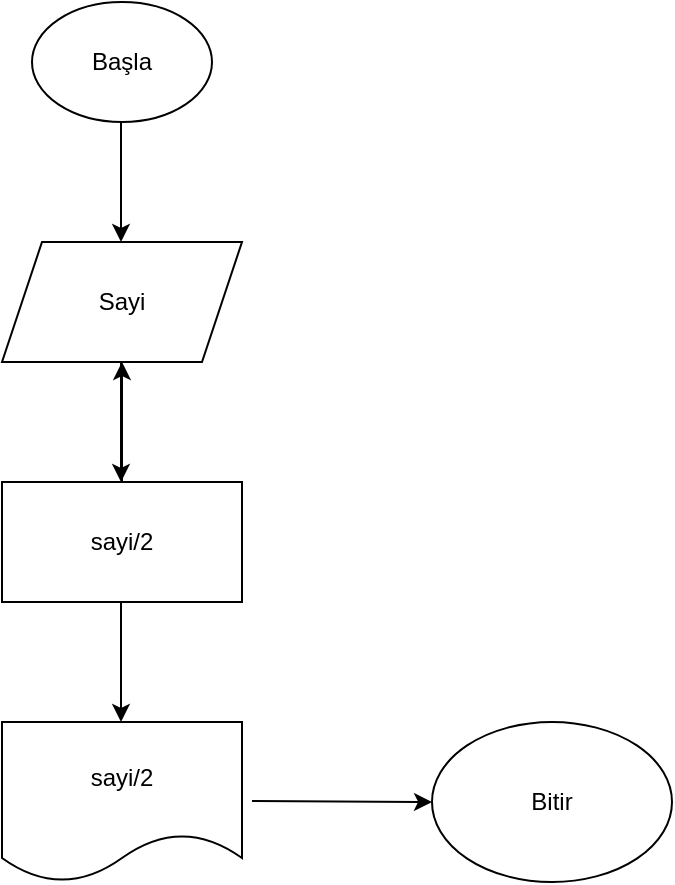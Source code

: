 <mxfile version="24.2.1" type="github">
  <diagram name="Örnek" id="f3nYVLMQ57lLqPQE79EC">
    <mxGraphModel dx="1050" dy="530" grid="1" gridSize="10" guides="1" tooltips="1" connect="1" arrows="1" fold="1" page="1" pageScale="1" pageWidth="827" pageHeight="1169" math="0" shadow="0">
      <root>
        <mxCell id="0" />
        <mxCell id="1" parent="0" />
        <mxCell id="5jcJYd7uXoPzQDdjJXIO-3" value="Başla" style="ellipse;whiteSpace=wrap;html=1;" vertex="1" parent="1">
          <mxGeometry x="240" y="120" width="90" height="60" as="geometry" />
        </mxCell>
        <mxCell id="5jcJYd7uXoPzQDdjJXIO-4" value="Sayi" style="shape=parallelogram;perimeter=parallelogramPerimeter;whiteSpace=wrap;html=1;fixedSize=1;" vertex="1" parent="1">
          <mxGeometry x="225" y="240" width="120" height="60" as="geometry" />
        </mxCell>
        <mxCell id="5jcJYd7uXoPzQDdjJXIO-5" value="" style="endArrow=classic;html=1;rounded=0;" edge="1" parent="1">
          <mxGeometry width="50" height="50" relative="1" as="geometry">
            <mxPoint x="284.5" y="180" as="sourcePoint" />
            <mxPoint x="284.5" y="240" as="targetPoint" />
            <Array as="points">
              <mxPoint x="284.5" y="190" />
            </Array>
          </mxGeometry>
        </mxCell>
        <mxCell id="5jcJYd7uXoPzQDdjJXIO-11" value="" style="edgeStyle=orthogonalEdgeStyle;rounded=0;orthogonalLoop=1;jettySize=auto;html=1;" edge="1" parent="1" source="5jcJYd7uXoPzQDdjJXIO-7" target="5jcJYd7uXoPzQDdjJXIO-4">
          <mxGeometry relative="1" as="geometry" />
        </mxCell>
        <mxCell id="5jcJYd7uXoPzQDdjJXIO-7" value="sayi/2" style="rounded=0;whiteSpace=wrap;html=1;" vertex="1" parent="1">
          <mxGeometry x="225" y="360" width="120" height="60" as="geometry" />
        </mxCell>
        <mxCell id="5jcJYd7uXoPzQDdjJXIO-8" value="" style="endArrow=classic;html=1;rounded=0;" edge="1" parent="1">
          <mxGeometry width="50" height="50" relative="1" as="geometry">
            <mxPoint x="284.5" y="300" as="sourcePoint" />
            <mxPoint x="284.5" y="360" as="targetPoint" />
            <Array as="points">
              <mxPoint x="284.5" y="310" />
            </Array>
          </mxGeometry>
        </mxCell>
        <mxCell id="5jcJYd7uXoPzQDdjJXIO-9" value="sayi/2" style="shape=document;whiteSpace=wrap;html=1;boundedLbl=1;" vertex="1" parent="1">
          <mxGeometry x="225" y="480" width="120" height="80" as="geometry" />
        </mxCell>
        <mxCell id="5jcJYd7uXoPzQDdjJXIO-10" value="" style="endArrow=classic;html=1;rounded=0;" edge="1" parent="1">
          <mxGeometry width="50" height="50" relative="1" as="geometry">
            <mxPoint x="284.5" y="420" as="sourcePoint" />
            <mxPoint x="284.5" y="480" as="targetPoint" />
            <Array as="points">
              <mxPoint x="284.5" y="430" />
            </Array>
          </mxGeometry>
        </mxCell>
        <mxCell id="5jcJYd7uXoPzQDdjJXIO-12" value="" style="endArrow=classic;html=1;rounded=0;entryX=0;entryY=0.5;entryDx=0;entryDy=0;" edge="1" parent="1" target="5jcJYd7uXoPzQDdjJXIO-13">
          <mxGeometry width="50" height="50" relative="1" as="geometry">
            <mxPoint x="350" y="519.5" as="sourcePoint" />
            <mxPoint x="420" y="519.5" as="targetPoint" />
          </mxGeometry>
        </mxCell>
        <mxCell id="5jcJYd7uXoPzQDdjJXIO-13" value="Bitir" style="ellipse;whiteSpace=wrap;html=1;" vertex="1" parent="1">
          <mxGeometry x="440" y="480" width="120" height="80" as="geometry" />
        </mxCell>
      </root>
    </mxGraphModel>
  </diagram>
</mxfile>
